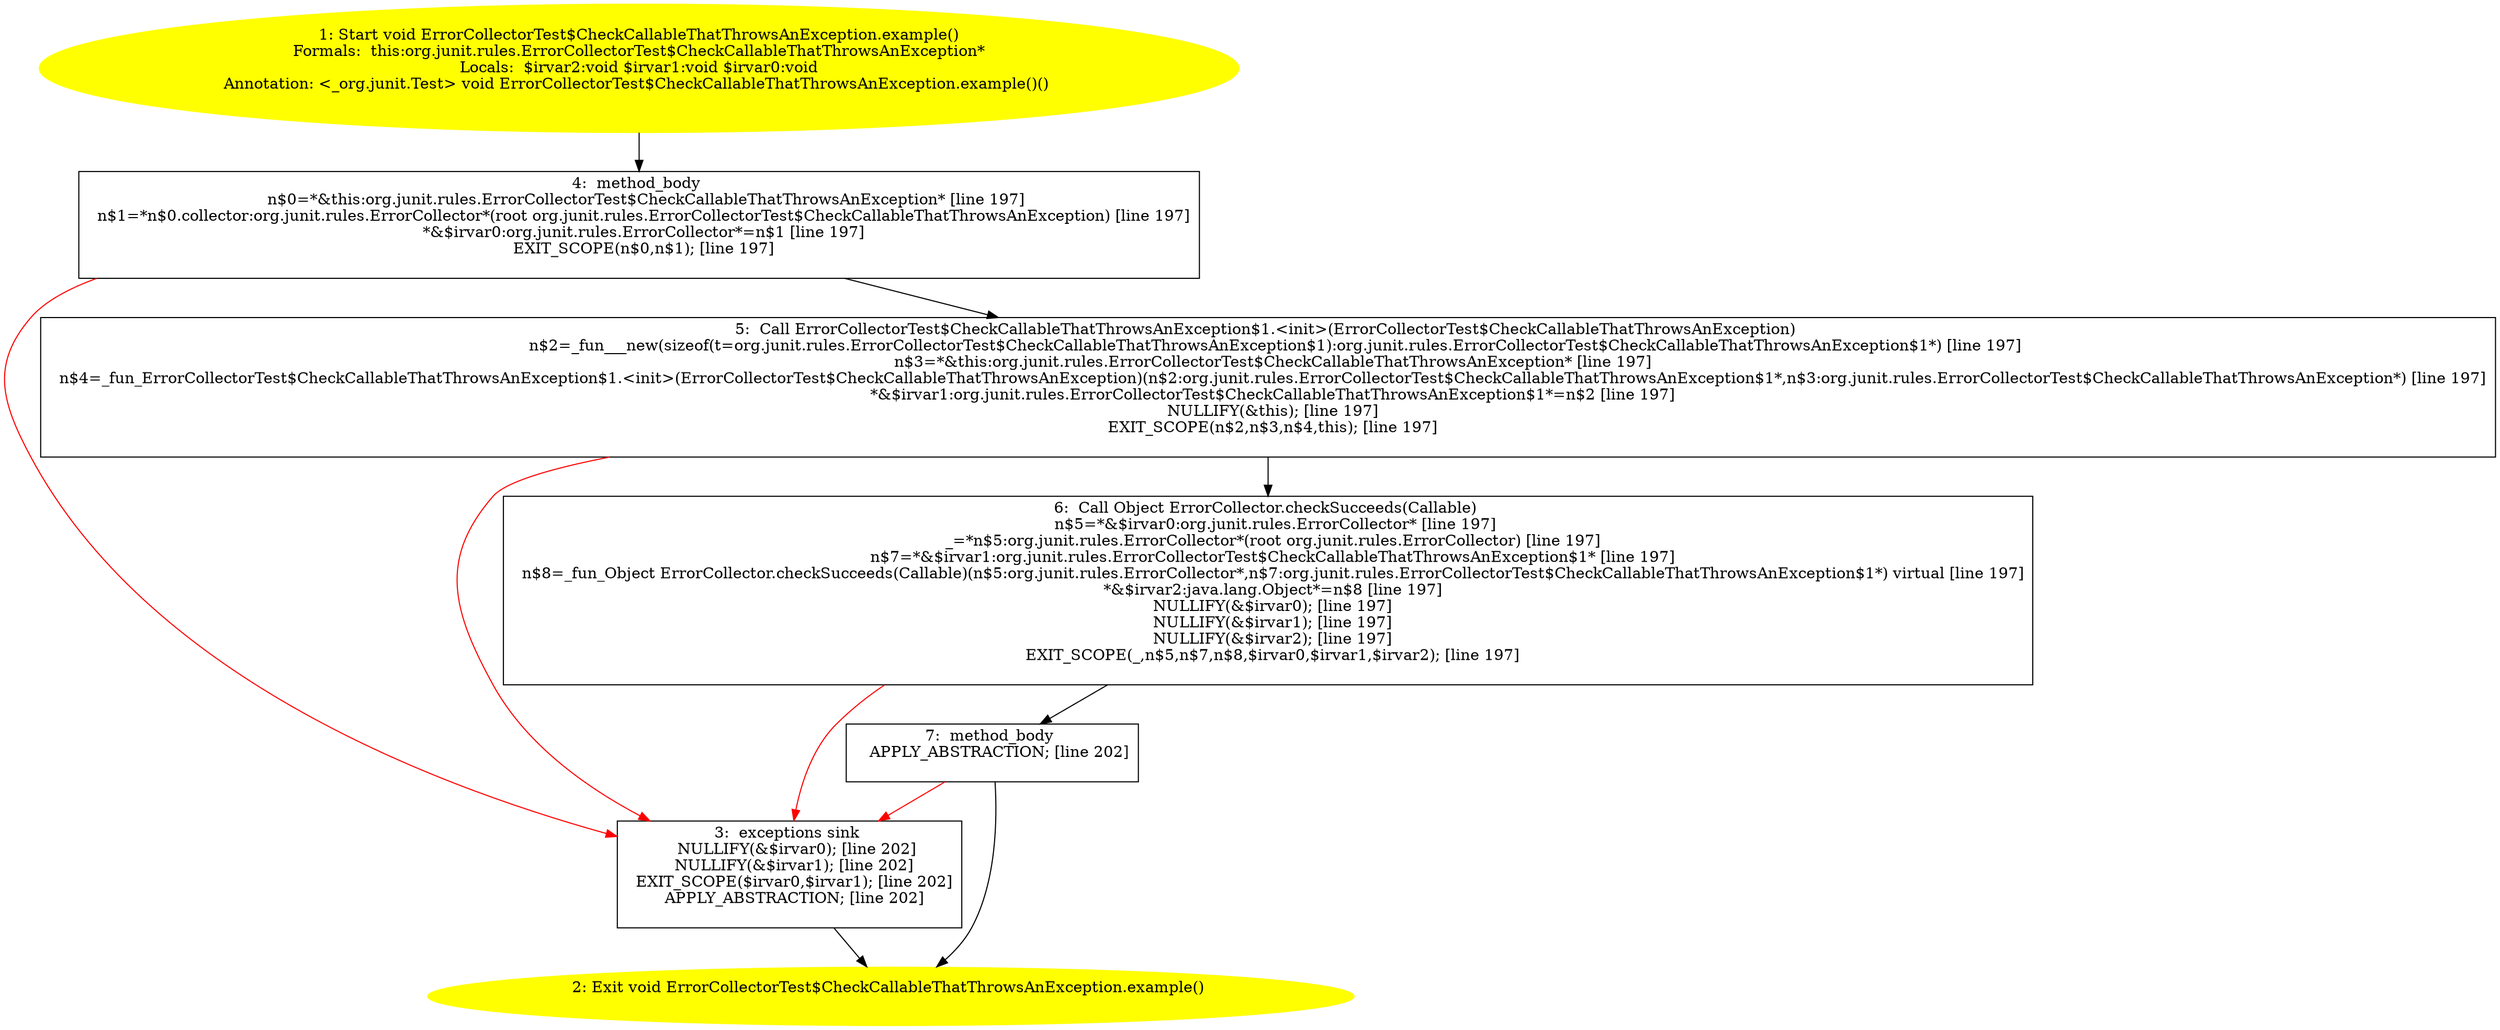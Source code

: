 /* @generated */
digraph cfg {
"org.junit.rules.ErrorCollectorTest$CheckCallableThatThrowsAnException.example():void.9812298b7f5d07d5918dcc3a7217369a_1" [label="1: Start void ErrorCollectorTest$CheckCallableThatThrowsAnException.example()\nFormals:  this:org.junit.rules.ErrorCollectorTest$CheckCallableThatThrowsAnException*\nLocals:  $irvar2:void $irvar1:void $irvar0:void\nAnnotation: <_org.junit.Test> void ErrorCollectorTest$CheckCallableThatThrowsAnException.example()() \n  " color=yellow style=filled]
	

	 "org.junit.rules.ErrorCollectorTest$CheckCallableThatThrowsAnException.example():void.9812298b7f5d07d5918dcc3a7217369a_1" -> "org.junit.rules.ErrorCollectorTest$CheckCallableThatThrowsAnException.example():void.9812298b7f5d07d5918dcc3a7217369a_4" ;
"org.junit.rules.ErrorCollectorTest$CheckCallableThatThrowsAnException.example():void.9812298b7f5d07d5918dcc3a7217369a_2" [label="2: Exit void ErrorCollectorTest$CheckCallableThatThrowsAnException.example() \n  " color=yellow style=filled]
	

"org.junit.rules.ErrorCollectorTest$CheckCallableThatThrowsAnException.example():void.9812298b7f5d07d5918dcc3a7217369a_3" [label="3:  exceptions sink \n   NULLIFY(&$irvar0); [line 202]\n  NULLIFY(&$irvar1); [line 202]\n  EXIT_SCOPE($irvar0,$irvar1); [line 202]\n  APPLY_ABSTRACTION; [line 202]\n " shape="box"]
	

	 "org.junit.rules.ErrorCollectorTest$CheckCallableThatThrowsAnException.example():void.9812298b7f5d07d5918dcc3a7217369a_3" -> "org.junit.rules.ErrorCollectorTest$CheckCallableThatThrowsAnException.example():void.9812298b7f5d07d5918dcc3a7217369a_2" ;
"org.junit.rules.ErrorCollectorTest$CheckCallableThatThrowsAnException.example():void.9812298b7f5d07d5918dcc3a7217369a_4" [label="4:  method_body \n   n$0=*&this:org.junit.rules.ErrorCollectorTest$CheckCallableThatThrowsAnException* [line 197]\n  n$1=*n$0.collector:org.junit.rules.ErrorCollector*(root org.junit.rules.ErrorCollectorTest$CheckCallableThatThrowsAnException) [line 197]\n  *&$irvar0:org.junit.rules.ErrorCollector*=n$1 [line 197]\n  EXIT_SCOPE(n$0,n$1); [line 197]\n " shape="box"]
	

	 "org.junit.rules.ErrorCollectorTest$CheckCallableThatThrowsAnException.example():void.9812298b7f5d07d5918dcc3a7217369a_4" -> "org.junit.rules.ErrorCollectorTest$CheckCallableThatThrowsAnException.example():void.9812298b7f5d07d5918dcc3a7217369a_5" ;
	 "org.junit.rules.ErrorCollectorTest$CheckCallableThatThrowsAnException.example():void.9812298b7f5d07d5918dcc3a7217369a_4" -> "org.junit.rules.ErrorCollectorTest$CheckCallableThatThrowsAnException.example():void.9812298b7f5d07d5918dcc3a7217369a_3" [color="red" ];
"org.junit.rules.ErrorCollectorTest$CheckCallableThatThrowsAnException.example():void.9812298b7f5d07d5918dcc3a7217369a_5" [label="5:  Call ErrorCollectorTest$CheckCallableThatThrowsAnException$1.<init>(ErrorCollectorTest$CheckCallableThatThrowsAnException) \n   n$2=_fun___new(sizeof(t=org.junit.rules.ErrorCollectorTest$CheckCallableThatThrowsAnException$1):org.junit.rules.ErrorCollectorTest$CheckCallableThatThrowsAnException$1*) [line 197]\n  n$3=*&this:org.junit.rules.ErrorCollectorTest$CheckCallableThatThrowsAnException* [line 197]\n  n$4=_fun_ErrorCollectorTest$CheckCallableThatThrowsAnException$1.<init>(ErrorCollectorTest$CheckCallableThatThrowsAnException)(n$2:org.junit.rules.ErrorCollectorTest$CheckCallableThatThrowsAnException$1*,n$3:org.junit.rules.ErrorCollectorTest$CheckCallableThatThrowsAnException*) [line 197]\n  *&$irvar1:org.junit.rules.ErrorCollectorTest$CheckCallableThatThrowsAnException$1*=n$2 [line 197]\n  NULLIFY(&this); [line 197]\n  EXIT_SCOPE(n$2,n$3,n$4,this); [line 197]\n " shape="box"]
	

	 "org.junit.rules.ErrorCollectorTest$CheckCallableThatThrowsAnException.example():void.9812298b7f5d07d5918dcc3a7217369a_5" -> "org.junit.rules.ErrorCollectorTest$CheckCallableThatThrowsAnException.example():void.9812298b7f5d07d5918dcc3a7217369a_6" ;
	 "org.junit.rules.ErrorCollectorTest$CheckCallableThatThrowsAnException.example():void.9812298b7f5d07d5918dcc3a7217369a_5" -> "org.junit.rules.ErrorCollectorTest$CheckCallableThatThrowsAnException.example():void.9812298b7f5d07d5918dcc3a7217369a_3" [color="red" ];
"org.junit.rules.ErrorCollectorTest$CheckCallableThatThrowsAnException.example():void.9812298b7f5d07d5918dcc3a7217369a_6" [label="6:  Call Object ErrorCollector.checkSucceeds(Callable) \n   n$5=*&$irvar0:org.junit.rules.ErrorCollector* [line 197]\n  _=*n$5:org.junit.rules.ErrorCollector*(root org.junit.rules.ErrorCollector) [line 197]\n  n$7=*&$irvar1:org.junit.rules.ErrorCollectorTest$CheckCallableThatThrowsAnException$1* [line 197]\n  n$8=_fun_Object ErrorCollector.checkSucceeds(Callable)(n$5:org.junit.rules.ErrorCollector*,n$7:org.junit.rules.ErrorCollectorTest$CheckCallableThatThrowsAnException$1*) virtual [line 197]\n  *&$irvar2:java.lang.Object*=n$8 [line 197]\n  NULLIFY(&$irvar0); [line 197]\n  NULLIFY(&$irvar1); [line 197]\n  NULLIFY(&$irvar2); [line 197]\n  EXIT_SCOPE(_,n$5,n$7,n$8,$irvar0,$irvar1,$irvar2); [line 197]\n " shape="box"]
	

	 "org.junit.rules.ErrorCollectorTest$CheckCallableThatThrowsAnException.example():void.9812298b7f5d07d5918dcc3a7217369a_6" -> "org.junit.rules.ErrorCollectorTest$CheckCallableThatThrowsAnException.example():void.9812298b7f5d07d5918dcc3a7217369a_7" ;
	 "org.junit.rules.ErrorCollectorTest$CheckCallableThatThrowsAnException.example():void.9812298b7f5d07d5918dcc3a7217369a_6" -> "org.junit.rules.ErrorCollectorTest$CheckCallableThatThrowsAnException.example():void.9812298b7f5d07d5918dcc3a7217369a_3" [color="red" ];
"org.junit.rules.ErrorCollectorTest$CheckCallableThatThrowsAnException.example():void.9812298b7f5d07d5918dcc3a7217369a_7" [label="7:  method_body \n   APPLY_ABSTRACTION; [line 202]\n " shape="box"]
	

	 "org.junit.rules.ErrorCollectorTest$CheckCallableThatThrowsAnException.example():void.9812298b7f5d07d5918dcc3a7217369a_7" -> "org.junit.rules.ErrorCollectorTest$CheckCallableThatThrowsAnException.example():void.9812298b7f5d07d5918dcc3a7217369a_2" ;
	 "org.junit.rules.ErrorCollectorTest$CheckCallableThatThrowsAnException.example():void.9812298b7f5d07d5918dcc3a7217369a_7" -> "org.junit.rules.ErrorCollectorTest$CheckCallableThatThrowsAnException.example():void.9812298b7f5d07d5918dcc3a7217369a_3" [color="red" ];
}
